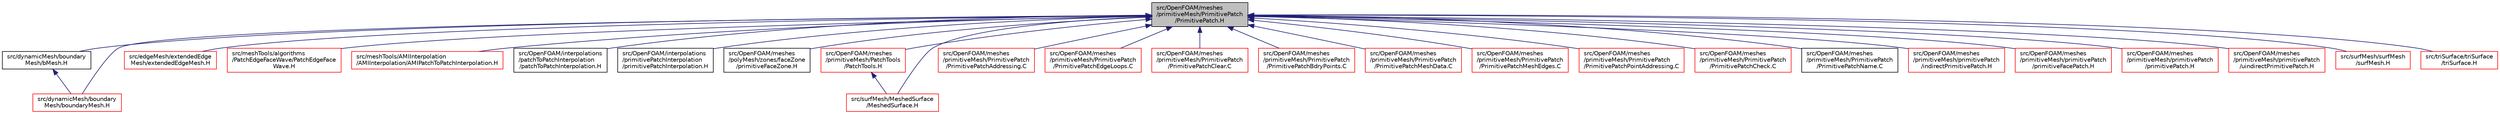 digraph "src/OpenFOAM/meshes/primitiveMesh/PrimitivePatch/PrimitivePatch.H"
{
  bgcolor="transparent";
  edge [fontname="Helvetica",fontsize="10",labelfontname="Helvetica",labelfontsize="10"];
  node [fontname="Helvetica",fontsize="10",shape=record];
  Node1 [label="src/OpenFOAM/meshes\l/primitiveMesh/PrimitivePatch\l/PrimitivePatch.H",height=0.2,width=0.4,color="black", fillcolor="grey75", style="filled", fontcolor="black"];
  Node1 -> Node2 [dir="back",color="midnightblue",fontsize="10",style="solid",fontname="Helvetica"];
  Node2 [label="src/dynamicMesh/boundary\lMesh/bMesh.H",height=0.2,width=0.4,color="black",URL="$a04908.html"];
  Node2 -> Node3 [dir="back",color="midnightblue",fontsize="10",style="solid",fontname="Helvetica"];
  Node3 [label="src/dynamicMesh/boundary\lMesh/boundaryMesh.H",height=0.2,width=0.4,color="red",URL="$a04910.html"];
  Node1 -> Node3 [dir="back",color="midnightblue",fontsize="10",style="solid",fontname="Helvetica"];
  Node1 -> Node4 [dir="back",color="midnightblue",fontsize="10",style="solid",fontname="Helvetica"];
  Node4 [label="src/edgeMesh/extendedEdge\lMesh/extendedEdgeMesh.H",height=0.2,width=0.4,color="red",URL="$a05115.html"];
  Node1 -> Node5 [dir="back",color="midnightblue",fontsize="10",style="solid",fontname="Helvetica"];
  Node5 [label="src/meshTools/algorithms\l/PatchEdgeFaceWave/PatchEdgeFace\lWave.H",height=0.2,width=0.4,color="red",URL="$a07330.html"];
  Node1 -> Node6 [dir="back",color="midnightblue",fontsize="10",style="solid",fontname="Helvetica"];
  Node6 [label="src/meshTools/AMIInterpolation\l/AMIInterpolation/AMIPatchToPatchInterpolation.H",height=0.2,width=0.4,color="red",URL="$a07358.html"];
  Node1 -> Node7 [dir="back",color="midnightblue",fontsize="10",style="solid",fontname="Helvetica"];
  Node7 [label="src/OpenFOAM/interpolations\l/patchToPatchInterpolation\l/patchToPatchInterpolation.H",height=0.2,width=0.4,color="black",URL="$a08432.html"];
  Node1 -> Node8 [dir="back",color="midnightblue",fontsize="10",style="solid",fontname="Helvetica"];
  Node8 [label="src/OpenFOAM/interpolations\l/primitivePatchInterpolation\l/primitivePatchInterpolation.H",height=0.2,width=0.4,color="black",URL="$a08436.html"];
  Node1 -> Node9 [dir="back",color="midnightblue",fontsize="10",style="solid",fontname="Helvetica"];
  Node9 [label="src/OpenFOAM/meshes\l/polyMesh/zones/faceZone\l/primitiveFaceZone.H",height=0.2,width=0.4,color="black",URL="$a08883.html"];
  Node1 -> Node10 [dir="back",color="midnightblue",fontsize="10",style="solid",fontname="Helvetica"];
  Node10 [label="src/OpenFOAM/meshes\l/primitiveMesh/PatchTools\l/PatchTools.H",height=0.2,width=0.4,color="red",URL="$a08901.html"];
  Node10 -> Node11 [dir="back",color="midnightblue",fontsize="10",style="solid",fontname="Helvetica"];
  Node11 [label="src/surfMesh/MeshedSurface\l/MeshedSurface.H",height=0.2,width=0.4,color="red",URL="$a10009.html"];
  Node1 -> Node12 [dir="back",color="midnightblue",fontsize="10",style="solid",fontname="Helvetica"];
  Node12 [label="src/OpenFOAM/meshes\l/primitiveMesh/PrimitivePatch\l/PrimitivePatchAddressing.C",height=0.2,width=0.4,color="red",URL="$a08940.html",tooltip="This function calculates the list of patch edges, defined on the list of points supporting the patch..."];
  Node1 -> Node13 [dir="back",color="midnightblue",fontsize="10",style="solid",fontname="Helvetica"];
  Node13 [label="src/OpenFOAM/meshes\l/primitiveMesh/PrimitivePatch\l/PrimitivePatchEdgeLoops.C",height=0.2,width=0.4,color="red",URL="$a08944.html",tooltip="Create the list of loops of outside vertices. Goes wrong on multiply connected edges (loops will be u..."];
  Node1 -> Node14 [dir="back",color="midnightblue",fontsize="10",style="solid",fontname="Helvetica"];
  Node14 [label="src/OpenFOAM/meshes\l/primitiveMesh/PrimitivePatch\l/PrimitivePatchClear.C",height=0.2,width=0.4,color="red",URL="$a08943.html"];
  Node1 -> Node15 [dir="back",color="midnightblue",fontsize="10",style="solid",fontname="Helvetica"];
  Node15 [label="src/OpenFOAM/meshes\l/primitiveMesh/PrimitivePatch\l/PrimitivePatchBdryPoints.C",height=0.2,width=0.4,color="red",URL="$a08941.html"];
  Node1 -> Node16 [dir="back",color="midnightblue",fontsize="10",style="solid",fontname="Helvetica"];
  Node16 [label="src/OpenFOAM/meshes\l/primitiveMesh/PrimitivePatch\l/PrimitivePatchMeshData.C",height=0.2,width=0.4,color="red",URL="$a08946.html"];
  Node1 -> Node17 [dir="back",color="midnightblue",fontsize="10",style="solid",fontname="Helvetica"];
  Node17 [label="src/OpenFOAM/meshes\l/primitiveMesh/PrimitivePatch\l/PrimitivePatchMeshEdges.C",height=0.2,width=0.4,color="red",URL="$a08947.html"];
  Node1 -> Node18 [dir="back",color="midnightblue",fontsize="10",style="solid",fontname="Helvetica"];
  Node18 [label="src/OpenFOAM/meshes\l/primitiveMesh/PrimitivePatch\l/PrimitivePatchPointAddressing.C",height=0.2,width=0.4,color="red",URL="$a08949.html",tooltip="Point addressing on the patch: pointEdges and pointFaces. "];
  Node1 -> Node19 [dir="back",color="midnightblue",fontsize="10",style="solid",fontname="Helvetica"];
  Node19 [label="src/OpenFOAM/meshes\l/primitiveMesh/PrimitivePatch\l/PrimitivePatchCheck.C",height=0.2,width=0.4,color="red",URL="$a08942.html",tooltip="Checks topology of the patch. "];
  Node1 -> Node20 [dir="back",color="midnightblue",fontsize="10",style="solid",fontname="Helvetica"];
  Node20 [label="src/OpenFOAM/meshes\l/primitiveMesh/PrimitivePatch\l/PrimitivePatchName.C",height=0.2,width=0.4,color="black",URL="$a08948.html"];
  Node1 -> Node21 [dir="back",color="midnightblue",fontsize="10",style="solid",fontname="Helvetica"];
  Node21 [label="src/OpenFOAM/meshes\l/primitiveMesh/primitivePatch\l/indirectPrimitivePatch.H",height=0.2,width=0.4,color="red",URL="$a08933.html"];
  Node1 -> Node22 [dir="back",color="midnightblue",fontsize="10",style="solid",fontname="Helvetica"];
  Node22 [label="src/OpenFOAM/meshes\l/primitiveMesh/primitivePatch\l/primitiveFacePatch.H",height=0.2,width=0.4,color="red",URL="$a08936.html"];
  Node1 -> Node23 [dir="back",color="midnightblue",fontsize="10",style="solid",fontname="Helvetica"];
  Node23 [label="src/OpenFOAM/meshes\l/primitiveMesh/primitivePatch\l/primitivePatch.H",height=0.2,width=0.4,color="red",URL="$a08938.html"];
  Node1 -> Node24 [dir="back",color="midnightblue",fontsize="10",style="solid",fontname="Helvetica"];
  Node24 [label="src/OpenFOAM/meshes\l/primitiveMesh/primitivePatch\l/uindirectPrimitivePatch.H",height=0.2,width=0.4,color="red",URL="$a08951.html"];
  Node1 -> Node11 [dir="back",color="midnightblue",fontsize="10",style="solid",fontname="Helvetica"];
  Node1 -> Node25 [dir="back",color="midnightblue",fontsize="10",style="solid",fontname="Helvetica"];
  Node25 [label="src/surfMesh/surfMesh\l/surfMesh.H",height=0.2,width=0.4,color="red",URL="$a10099.html"];
  Node1 -> Node26 [dir="back",color="midnightblue",fontsize="10",style="solid",fontname="Helvetica"];
  Node26 [label="src/triSurface/triSurface\l/triSurface.H",height=0.2,width=0.4,color="red",URL="$a10700.html"];
}
